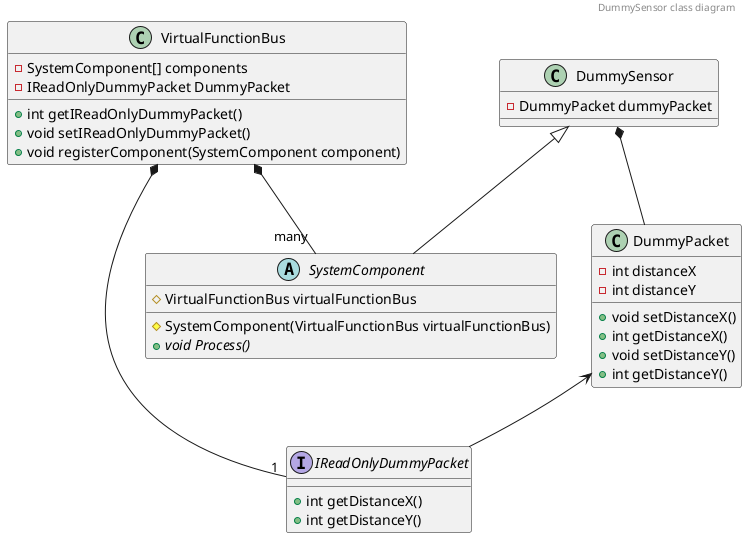 @startuml
class VirtualFunctionBus {
    - SystemComponent[] components
    - IReadOnlyDummyPacket DummyPacket
    + int getIReadOnlyDummyPacket()
    + void setIReadOnlyDummyPacket()
    + void registerComponent(SystemComponent component)
}

abstract class SystemComponent {
    # VirtualFunctionBus virtualFunctionBus
    # SystemComponent(VirtualFunctionBus virtualFunctionBus)
    + {abstract} void Process()
}

class DummySensor {
   - DummyPacket dummyPacket
}

class DummyPacket {
    - int distanceX
    - int distanceY
    + void setDistanceX()
    + int getDistanceX()
    + void setDistanceY()
    + int getDistanceY()
}

interface IReadOnlyDummyPacket {
    + int getDistanceX()
    + int getDistanceY()
}

DummySensor <|-- SystemComponent
DummySensor *-- DummyPacket
DummyPacket <-- IReadOnlyDummyPacket
VirtualFunctionBus *-- "many" SystemComponent
VirtualFunctionBus *-- "1" IReadOnlyDummyPacket

header
DummySensor class diagram
endheader
@enduml